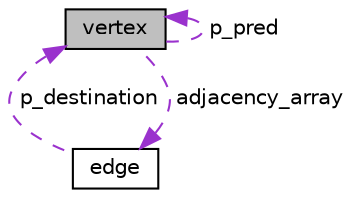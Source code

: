 digraph "vertex"
{
  edge [fontname="Helvetica",fontsize="10",labelfontname="Helvetica",labelfontsize="10"];
  node [fontname="Helvetica",fontsize="10",shape=record];
  Node1 [label="vertex",height=0.2,width=0.4,color="black", fillcolor="grey75", style="filled" fontcolor="black"];
  Node1 -> Node1 [dir="back",color="darkorchid3",fontsize="10",style="dashed",label=" p_pred" ,fontname="Helvetica"];
  Node2 -> Node1 [dir="back",color="darkorchid3",fontsize="10",style="dashed",label=" adjacency_array" ,fontname="Helvetica"];
  Node2 [label="edge",height=0.2,width=0.4,color="black", fillcolor="white", style="filled",URL="$structedge.html",tooltip="The structure representing the edges of the graph. "];
  Node1 -> Node2 [dir="back",color="darkorchid3",fontsize="10",style="dashed",label=" p_destination" ,fontname="Helvetica"];
}
